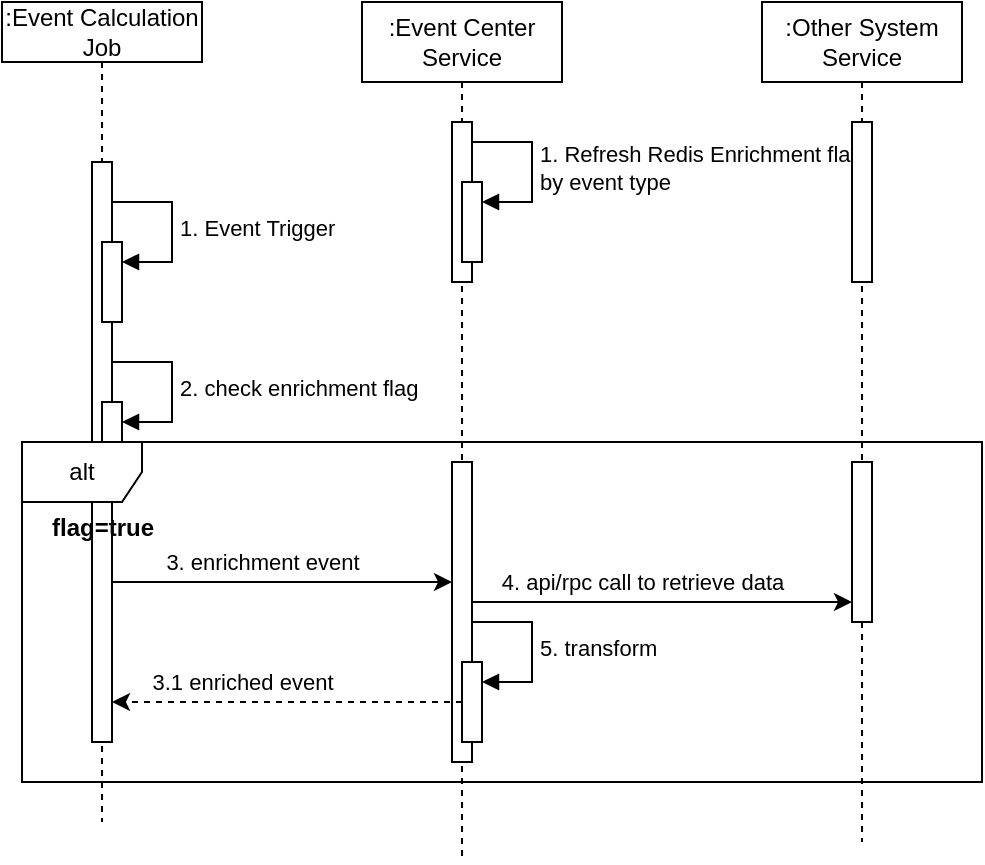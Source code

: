 <mxfile version="26.2.12">
  <diagram name="Page-1" id="L4BYxdyoDgjCl5VEEsPM">
    <mxGraphModel dx="1556" dy="496" grid="0" gridSize="10" guides="1" tooltips="1" connect="1" arrows="1" fold="1" page="1" pageScale="1" pageWidth="827" pageHeight="1169" math="0" shadow="0">
      <root>
        <mxCell id="0" />
        <mxCell id="1" parent="0" />
        <mxCell id="tcdMBwPfRS6agX5NxEtI-50" value=":Event Calculation Job" style="shape=umlLifeline;perimeter=lifelinePerimeter;whiteSpace=wrap;html=1;container=1;dropTarget=0;collapsible=0;recursiveResize=0;outlineConnect=0;portConstraint=eastwest;newEdgeStyle={&quot;curved&quot;:0,&quot;rounded&quot;:0};size=30;" vertex="1" parent="1">
          <mxGeometry x="-280" y="1070" width="100" height="410" as="geometry" />
        </mxCell>
        <mxCell id="tcdMBwPfRS6agX5NxEtI-51" value="" style="html=1;points=[[0,0,0,0,5],[0,1,0,0,-5],[1,0,0,0,5],[1,1,0,0,-5]];perimeter=orthogonalPerimeter;outlineConnect=0;targetShapes=umlLifeline;portConstraint=eastwest;newEdgeStyle={&quot;curved&quot;:0,&quot;rounded&quot;:0};" vertex="1" parent="tcdMBwPfRS6agX5NxEtI-50">
          <mxGeometry x="45" y="80" width="10" height="290" as="geometry" />
        </mxCell>
        <mxCell id="tcdMBwPfRS6agX5NxEtI-60" value="" style="html=1;points=[[0,0,0,0,5],[0,1,0,0,-5],[1,0,0,0,5],[1,1,0,0,-5]];perimeter=orthogonalPerimeter;outlineConnect=0;targetShapes=umlLifeline;portConstraint=eastwest;newEdgeStyle={&quot;curved&quot;:0,&quot;rounded&quot;:0};" vertex="1" parent="tcdMBwPfRS6agX5NxEtI-50">
          <mxGeometry x="50" y="120" width="10" height="40" as="geometry" />
        </mxCell>
        <mxCell id="tcdMBwPfRS6agX5NxEtI-61" value="1. Event Trigger" style="html=1;align=left;spacingLeft=2;endArrow=block;rounded=0;edgeStyle=orthogonalEdgeStyle;curved=0;rounded=0;" edge="1" target="tcdMBwPfRS6agX5NxEtI-60" parent="tcdMBwPfRS6agX5NxEtI-50">
          <mxGeometry x="0.008" relative="1" as="geometry">
            <mxPoint x="55" y="100" as="sourcePoint" />
            <Array as="points">
              <mxPoint x="85" y="130" />
            </Array>
            <mxPoint as="offset" />
          </mxGeometry>
        </mxCell>
        <mxCell id="tcdMBwPfRS6agX5NxEtI-64" value="" style="html=1;points=[[0,0,0,0,5],[0,1,0,0,-5],[1,0,0,0,5],[1,1,0,0,-5]];perimeter=orthogonalPerimeter;outlineConnect=0;targetShapes=umlLifeline;portConstraint=eastwest;newEdgeStyle={&quot;curved&quot;:0,&quot;rounded&quot;:0};" vertex="1" parent="tcdMBwPfRS6agX5NxEtI-50">
          <mxGeometry x="50" y="200" width="10" height="40" as="geometry" />
        </mxCell>
        <mxCell id="tcdMBwPfRS6agX5NxEtI-65" value="2. check enrichment flag" style="html=1;align=left;spacingLeft=2;endArrow=block;rounded=0;edgeStyle=orthogonalEdgeStyle;curved=0;rounded=0;" edge="1" target="tcdMBwPfRS6agX5NxEtI-64" parent="tcdMBwPfRS6agX5NxEtI-50">
          <mxGeometry x="0.005" relative="1" as="geometry">
            <mxPoint x="55" y="180" as="sourcePoint" />
            <Array as="points">
              <mxPoint x="85" y="210" />
            </Array>
            <mxPoint as="offset" />
          </mxGeometry>
        </mxCell>
        <mxCell id="tcdMBwPfRS6agX5NxEtI-52" value=":Event Center Service" style="shape=umlLifeline;perimeter=lifelinePerimeter;whiteSpace=wrap;html=1;container=1;dropTarget=0;collapsible=0;recursiveResize=0;outlineConnect=0;portConstraint=eastwest;newEdgeStyle={&quot;curved&quot;:0,&quot;rounded&quot;:0};" vertex="1" parent="1">
          <mxGeometry x="-100" y="1070" width="100" height="430" as="geometry" />
        </mxCell>
        <mxCell id="tcdMBwPfRS6agX5NxEtI-55" value="" style="html=1;points=[[0,0,0,0,5],[0,1,0,0,-5],[1,0,0,0,5],[1,1,0,0,-5]];perimeter=orthogonalPerimeter;outlineConnect=0;targetShapes=umlLifeline;portConstraint=eastwest;newEdgeStyle={&quot;curved&quot;:0,&quot;rounded&quot;:0};" vertex="1" parent="tcdMBwPfRS6agX5NxEtI-52">
          <mxGeometry x="45" y="60" width="10" height="80" as="geometry" />
        </mxCell>
        <mxCell id="tcdMBwPfRS6agX5NxEtI-58" value="" style="html=1;points=[[0,0,0,0,5],[0,1,0,0,-5],[1,0,0,0,5],[1,1,0,0,-5]];perimeter=orthogonalPerimeter;outlineConnect=0;targetShapes=umlLifeline;portConstraint=eastwest;newEdgeStyle={&quot;curved&quot;:0,&quot;rounded&quot;:0};" vertex="1" parent="tcdMBwPfRS6agX5NxEtI-52">
          <mxGeometry x="50" y="90" width="10" height="40" as="geometry" />
        </mxCell>
        <mxCell id="tcdMBwPfRS6agX5NxEtI-59" value="1. Refresh Redis Enrichment flag&amp;nbsp;&lt;div&gt;by event type&lt;/div&gt;" style="html=1;align=left;spacingLeft=2;endArrow=block;rounded=0;edgeStyle=orthogonalEdgeStyle;curved=0;rounded=0;" edge="1" target="tcdMBwPfRS6agX5NxEtI-58" parent="tcdMBwPfRS6agX5NxEtI-52">
          <mxGeometry x="0.005" relative="1" as="geometry">
            <mxPoint x="55" y="70" as="sourcePoint" />
            <Array as="points">
              <mxPoint x="85" y="100" />
            </Array>
            <mxPoint as="offset" />
          </mxGeometry>
        </mxCell>
        <mxCell id="tcdMBwPfRS6agX5NxEtI-56" value=":Other System Service" style="shape=umlLifeline;perimeter=lifelinePerimeter;whiteSpace=wrap;html=1;container=1;dropTarget=0;collapsible=0;recursiveResize=0;outlineConnect=0;portConstraint=eastwest;newEdgeStyle={&quot;curved&quot;:0,&quot;rounded&quot;:0};" vertex="1" parent="1">
          <mxGeometry x="100" y="1070" width="100" height="420" as="geometry" />
        </mxCell>
        <mxCell id="tcdMBwPfRS6agX5NxEtI-57" value="" style="html=1;points=[[0,0,0,0,5],[0,1,0,0,-5],[1,0,0,0,5],[1,1,0,0,-5]];perimeter=orthogonalPerimeter;outlineConnect=0;targetShapes=umlLifeline;portConstraint=eastwest;newEdgeStyle={&quot;curved&quot;:0,&quot;rounded&quot;:0};" vertex="1" parent="tcdMBwPfRS6agX5NxEtI-56">
          <mxGeometry x="45" y="60" width="10" height="80" as="geometry" />
        </mxCell>
        <mxCell id="tcdMBwPfRS6agX5NxEtI-66" value="alt" style="shape=umlFrame;whiteSpace=wrap;html=1;pointerEvents=0;" vertex="1" parent="1">
          <mxGeometry x="-270" y="1290" width="480" height="170" as="geometry" />
        </mxCell>
        <mxCell id="tcdMBwPfRS6agX5NxEtI-67" value="flag=true" style="text;align=center;fontStyle=1;verticalAlign=middle;spacingLeft=3;spacingRight=3;strokeColor=none;rotatable=0;points=[[0,0.5],[1,0.5]];portConstraint=eastwest;html=1;" vertex="1" parent="1">
          <mxGeometry x="-270" y="1320" width="80" height="26" as="geometry" />
        </mxCell>
        <mxCell id="tcdMBwPfRS6agX5NxEtI-73" style="edgeStyle=orthogonalEdgeStyle;rounded=0;orthogonalLoop=1;jettySize=auto;html=1;curved=0;" edge="1" parent="1" source="tcdMBwPfRS6agX5NxEtI-69" target="tcdMBwPfRS6agX5NxEtI-72">
          <mxGeometry relative="1" as="geometry">
            <Array as="points">
              <mxPoint x="50" y="1370" />
              <mxPoint x="50" y="1370" />
            </Array>
          </mxGeometry>
        </mxCell>
        <mxCell id="tcdMBwPfRS6agX5NxEtI-74" value="4. api/rpc call to retrieve data" style="edgeLabel;html=1;align=center;verticalAlign=middle;resizable=0;points=[];" vertex="1" connectable="0" parent="tcdMBwPfRS6agX5NxEtI-73">
          <mxGeometry x="-0.469" relative="1" as="geometry">
            <mxPoint x="34" y="-10" as="offset" />
          </mxGeometry>
        </mxCell>
        <mxCell id="tcdMBwPfRS6agX5NxEtI-69" value="" style="html=1;points=[[0,0,0,0,5],[0,1,0,0,-5],[1,0,0,0,5],[1,1,0,0,-5]];perimeter=orthogonalPerimeter;outlineConnect=0;targetShapes=umlLifeline;portConstraint=eastwest;newEdgeStyle={&quot;curved&quot;:0,&quot;rounded&quot;:0};" vertex="1" parent="1">
          <mxGeometry x="-55" y="1300" width="10" height="150" as="geometry" />
        </mxCell>
        <mxCell id="tcdMBwPfRS6agX5NxEtI-70" style="edgeStyle=orthogonalEdgeStyle;rounded=0;orthogonalLoop=1;jettySize=auto;html=1;curved=0;" edge="1" parent="1" source="tcdMBwPfRS6agX5NxEtI-51" target="tcdMBwPfRS6agX5NxEtI-69">
          <mxGeometry relative="1" as="geometry">
            <Array as="points">
              <mxPoint x="-140" y="1360" />
              <mxPoint x="-140" y="1360" />
            </Array>
          </mxGeometry>
        </mxCell>
        <mxCell id="tcdMBwPfRS6agX5NxEtI-71" value="3. enrichment event" style="edgeLabel;html=1;align=center;verticalAlign=middle;resizable=0;points=[];" vertex="1" connectable="0" parent="tcdMBwPfRS6agX5NxEtI-70">
          <mxGeometry x="-0.608" relative="1" as="geometry">
            <mxPoint x="41" y="-10" as="offset" />
          </mxGeometry>
        </mxCell>
        <mxCell id="tcdMBwPfRS6agX5NxEtI-72" value="" style="html=1;points=[[0,0,0,0,5],[0,1,0,0,-5],[1,0,0,0,5],[1,1,0,0,-5]];perimeter=orthogonalPerimeter;outlineConnect=0;targetShapes=umlLifeline;portConstraint=eastwest;newEdgeStyle={&quot;curved&quot;:0,&quot;rounded&quot;:0};" vertex="1" parent="1">
          <mxGeometry x="145" y="1300" width="10" height="80" as="geometry" />
        </mxCell>
        <mxCell id="tcdMBwPfRS6agX5NxEtI-77" style="edgeStyle=orthogonalEdgeStyle;rounded=0;orthogonalLoop=1;jettySize=auto;html=1;curved=0;dashed=1;" edge="1" parent="1" source="tcdMBwPfRS6agX5NxEtI-75" target="tcdMBwPfRS6agX5NxEtI-51">
          <mxGeometry relative="1" as="geometry">
            <Array as="points">
              <mxPoint x="-190" y="1420" />
              <mxPoint x="-190" y="1420" />
            </Array>
          </mxGeometry>
        </mxCell>
        <mxCell id="tcdMBwPfRS6agX5NxEtI-78" value="3.1 enriched event" style="edgeLabel;html=1;align=center;verticalAlign=middle;resizable=0;points=[];" vertex="1" connectable="0" parent="tcdMBwPfRS6agX5NxEtI-77">
          <mxGeometry x="0.587" y="-1" relative="1" as="geometry">
            <mxPoint x="29" y="-9" as="offset" />
          </mxGeometry>
        </mxCell>
        <mxCell id="tcdMBwPfRS6agX5NxEtI-75" value="" style="html=1;points=[[0,0,0,0,5],[0,1,0,0,-5],[1,0,0,0,5],[1,1,0,0,-5]];perimeter=orthogonalPerimeter;outlineConnect=0;targetShapes=umlLifeline;portConstraint=eastwest;newEdgeStyle={&quot;curved&quot;:0,&quot;rounded&quot;:0};" vertex="1" parent="1">
          <mxGeometry x="-50" y="1400" width="10" height="40" as="geometry" />
        </mxCell>
        <mxCell id="tcdMBwPfRS6agX5NxEtI-76" value="5. transform" style="html=1;align=left;spacingLeft=2;endArrow=block;rounded=0;edgeStyle=orthogonalEdgeStyle;curved=0;rounded=0;" edge="1" target="tcdMBwPfRS6agX5NxEtI-75" parent="1">
          <mxGeometry x="0.008" relative="1" as="geometry">
            <mxPoint x="-45" y="1380" as="sourcePoint" />
            <Array as="points">
              <mxPoint x="-15" y="1410" />
            </Array>
            <mxPoint as="offset" />
          </mxGeometry>
        </mxCell>
      </root>
    </mxGraphModel>
  </diagram>
</mxfile>
